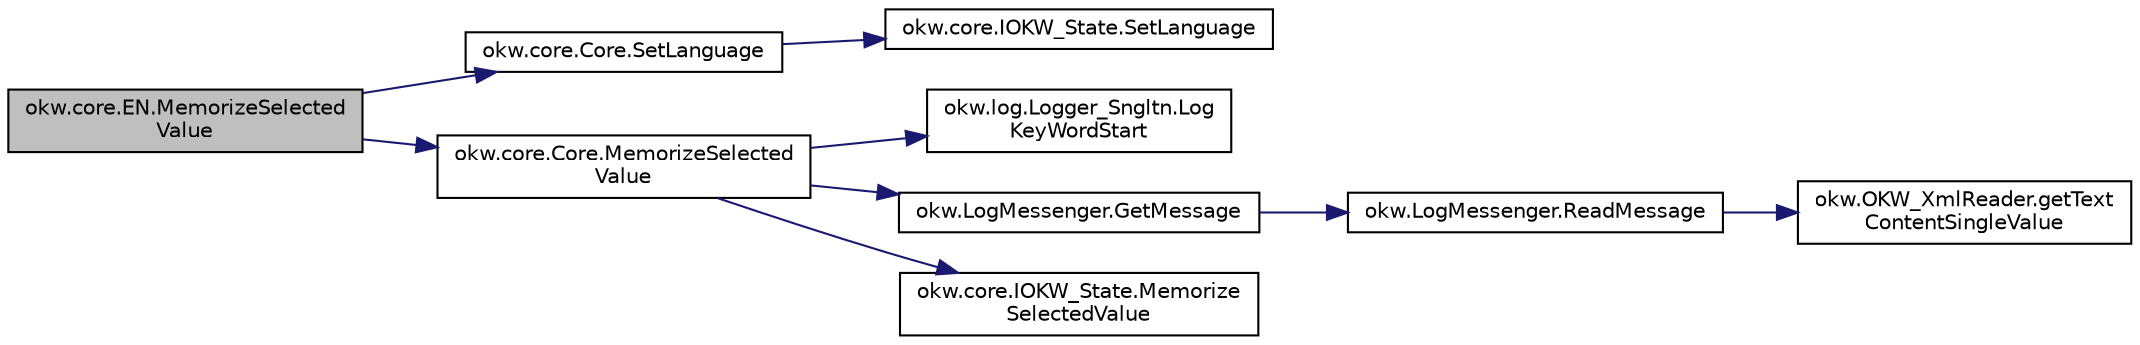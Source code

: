 digraph "okw.core.EN.MemorizeSelectedValue"
{
 // INTERACTIVE_SVG=YES
  edge [fontname="Helvetica",fontsize="10",labelfontname="Helvetica",labelfontsize="10"];
  node [fontname="Helvetica",fontsize="10",shape=record];
  rankdir="LR";
  Node173 [label="okw.core.EN.MemorizeSelected\lValue",height=0.2,width=0.4,color="black", fillcolor="grey75", style="filled", fontcolor="black"];
  Node173 -> Node174 [color="midnightblue",fontsize="10",style="solid",fontname="Helvetica"];
  Node174 [label="okw.core.Core.SetLanguage",height=0.2,width=0.4,color="black", fillcolor="white", style="filled",URL="$classokw_1_1core_1_1_core.html#ae4d17cb7b948458deadda4e4ed53f426",tooltip="Setzt die Sprache auf den gegebenen wert Language. "];
  Node174 -> Node175 [color="midnightblue",fontsize="10",style="solid",fontname="Helvetica"];
  Node175 [label="okw.core.IOKW_State.SetLanguage",height=0.2,width=0.4,color="black", fillcolor="white", style="filled",URL="$interfaceokw_1_1core_1_1_i_o_k_w___state.html#ad5224b447bfe46ad0ec5c37a9001199c",tooltip="Interne Methode zum setzen der Sprache für die sprachabhängigen Ausgaben der Dokumentation (Log)..."];
  Node173 -> Node176 [color="midnightblue",fontsize="10",style="solid",fontname="Helvetica"];
  Node176 [label="okw.core.Core.MemorizeSelected\lValue",height=0.2,width=0.4,color="black", fillcolor="white", style="filled",URL="$classokw_1_1core_1_1_core.html#ae13536308d66e68f25d673af7fec2d2b",tooltip="Keine Beschreibung zu \"MemorizeSelectedValue\" verfügbar. "];
  Node176 -> Node177 [color="midnightblue",fontsize="10",style="solid",fontname="Helvetica"];
  Node177 [label="okw.log.Logger_Sngltn.Log\lKeyWordStart",height=0.2,width=0.4,color="black", fillcolor="white", style="filled",URL="$classokw_1_1log_1_1_logger___sngltn.html#a70ec25e200e00ecefc544e8fd371d2ef",tooltip="Ausgabe eines Schlüsselwortes. "];
  Node176 -> Node178 [color="midnightblue",fontsize="10",style="solid",fontname="Helvetica"];
  Node178 [label="okw.LogMessenger.GetMessage",height=0.2,width=0.4,color="black", fillcolor="white", style="filled",URL="$classokw_1_1_log_messenger.html#af225d1f037d47b3b085175c09d78bdd2",tooltip="Holt die Log-Meldung für MethodeNmae/Textkey ohne weitere Parameter. "];
  Node178 -> Node179 [color="midnightblue",fontsize="10",style="solid",fontname="Helvetica"];
  Node179 [label="okw.LogMessenger.ReadMessage",height=0.2,width=0.4,color="black", fillcolor="white", style="filled",URL="$classokw_1_1_log_messenger.html#a530cd6ab82ec82a04206a2e976ec06e3",tooltip="Interne Kernfunktion holt die Log-Meldung mit Platzhaltern aus der XML-Datei. "];
  Node179 -> Node180 [color="midnightblue",fontsize="10",style="solid",fontname="Helvetica"];
  Node180 [label="okw.OKW_XmlReader.getText\lContentSingleValue",height=0.2,width=0.4,color="black", fillcolor="white", style="filled",URL="$classokw_1_1_o_k_w___xml_reader.html#ab920b5335a2e1429c14cc5f8e79f39eb",tooltip="Lies den TextContent eines Tag. "];
  Node176 -> Node181 [color="midnightblue",fontsize="10",style="solid",fontname="Helvetica"];
  Node181 [label="okw.core.IOKW_State.Memorize\lSelectedValue",height=0.2,width=0.4,color="black", fillcolor="white", style="filled",URL="$interfaceokw_1_1core_1_1_i_o_k_w___state.html#a2e9dcf9b0e3ebe2645ed830e5c077e04",tooltip="Keine Beschreibung zu \"MemorizeSelectedValue\" verfügbar. "];
}
